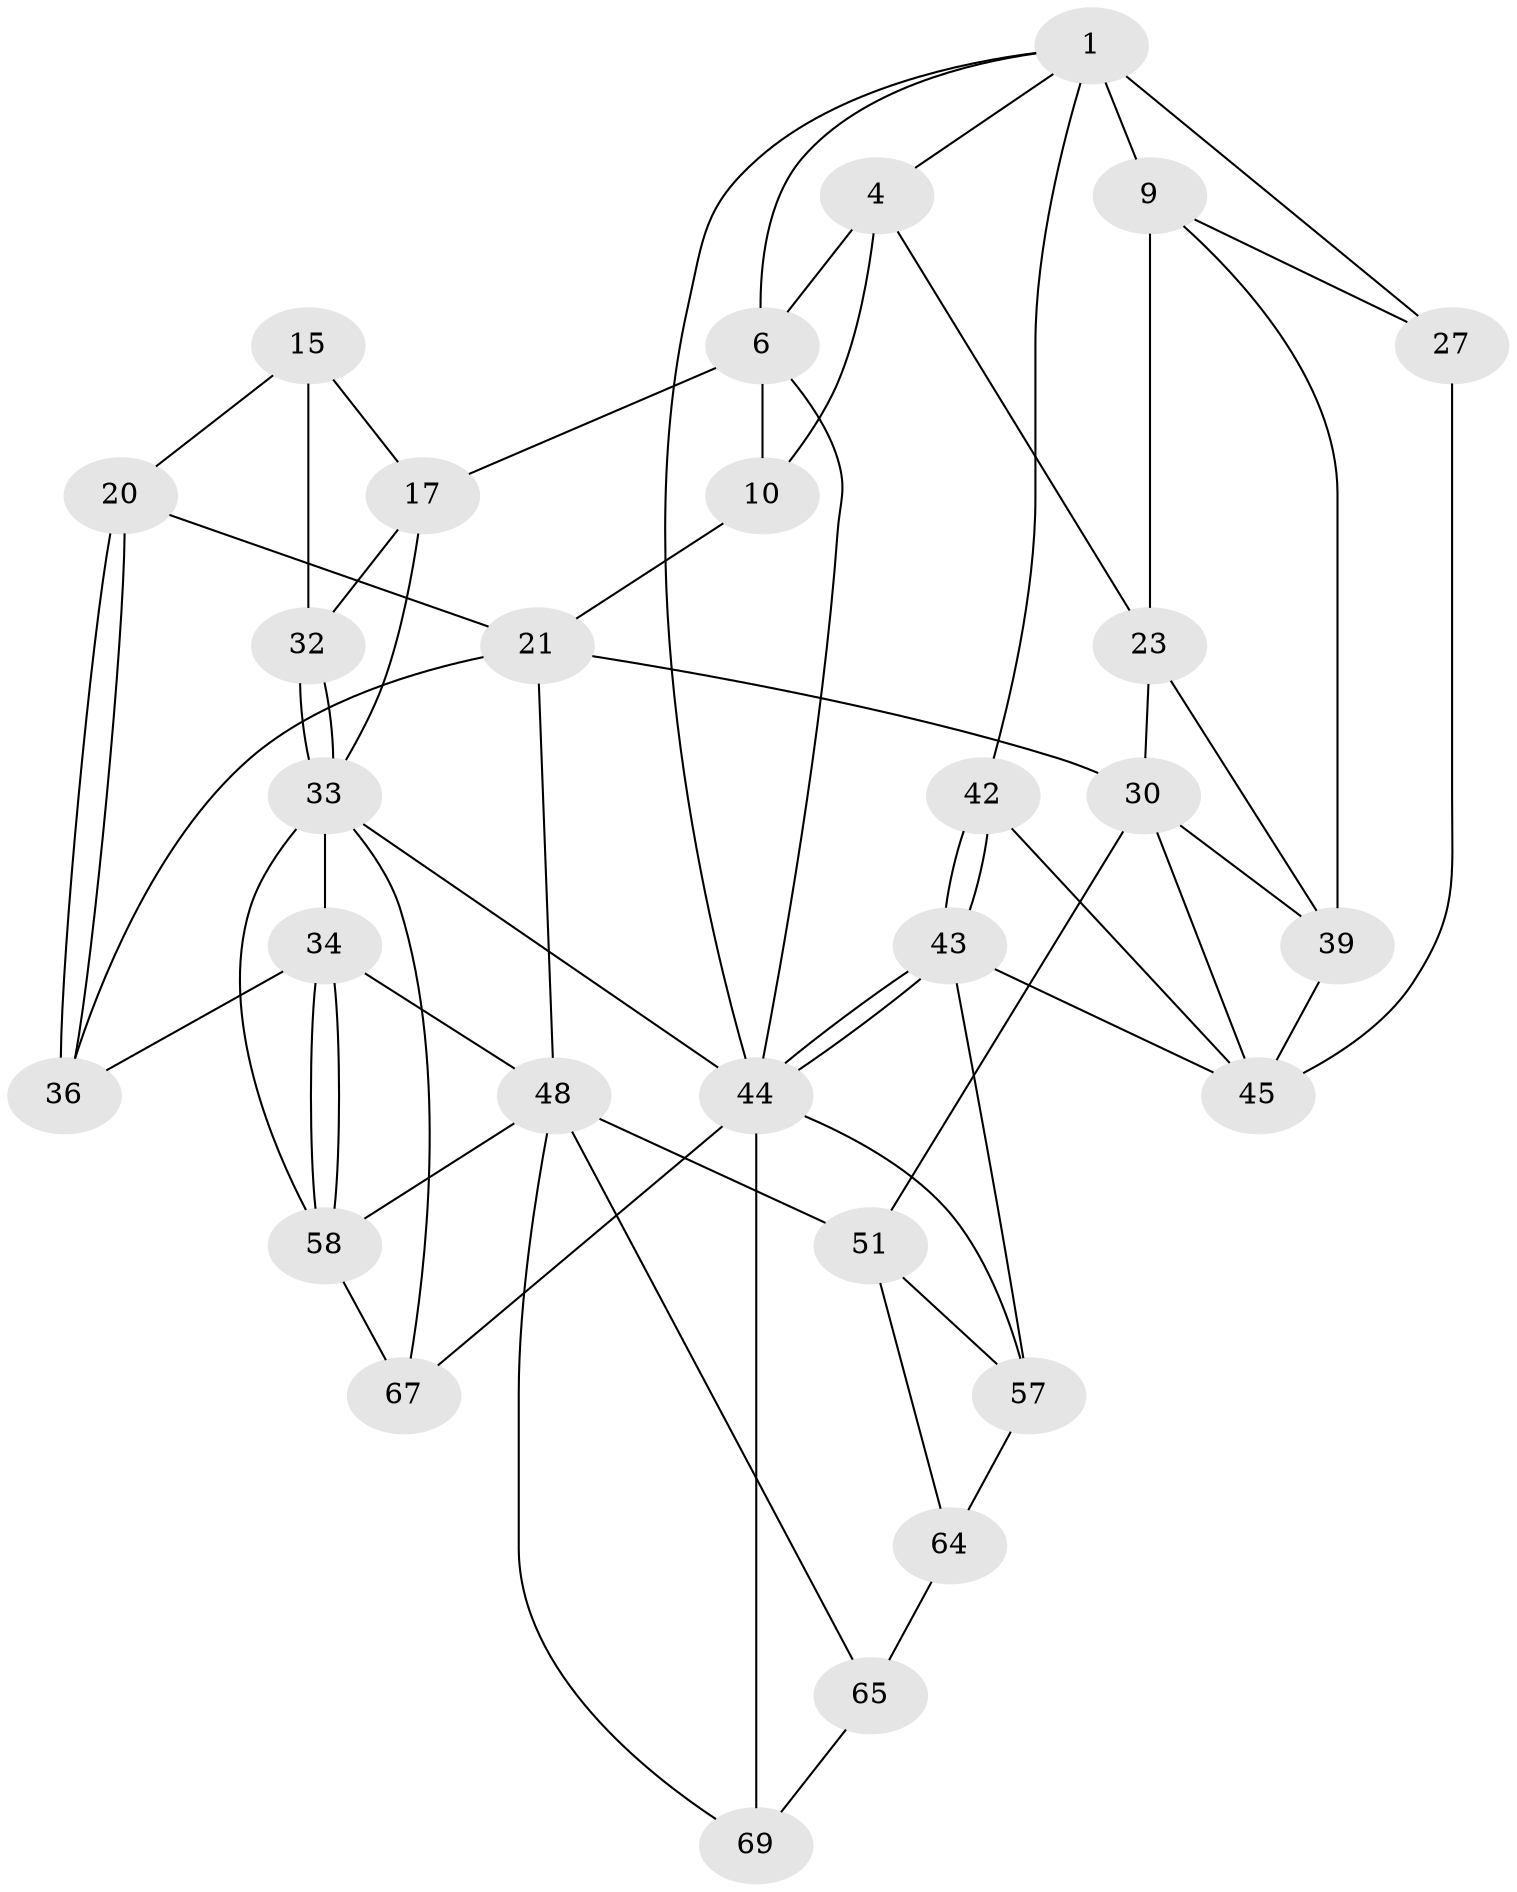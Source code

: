 // original degree distribution, {3: 0.0410958904109589, 4: 0.2465753424657534, 5: 0.4794520547945205, 6: 0.2328767123287671}
// Generated by graph-tools (version 1.1) at 2025/21/03/04/25 18:21:22]
// undirected, 29 vertices, 64 edges
graph export_dot {
graph [start="1"]
  node [color=gray90,style=filled];
  1 [pos="+0.1325747077290709+0.0016604619751093175",super="+2+7"];
  4 [pos="+0.3814370174333944+0.09065571338026306",super="+5+14"];
  6 [pos="+0.07915736992510301+0",super="+12"];
  9 [pos="+0.14359356681463797+0.22290382491273425",super="+22"];
  10 [pos="+0.7648537747340992+0",super="+11+13"];
  15 [pos="+0.8606709848329348+0.1168019808707361",super="+19+16"];
  17 [pos="+1+0.3413390622669366",super="+18"];
  20 [pos="+0.7545204952208697+0.35094455436537647"];
  21 [pos="+0.6732398968224388+0.2900340706976726",super="+29"];
  23 [pos="+0.5079271196291613+0.3050442466186934",super="+31"];
  27 [pos="+0.21544512262063925+0.38196075725841194"];
  30 [pos="+0.5734741682396266+0.49397254387759953",super="+40"];
  32 [pos="+0.8847998435227544+0.3610175988868245"];
  33 [pos="+0.8874469072553707+0.6066394219786315",super="+38"];
  34 [pos="+0.8835475692679419+0.6085263035041378",super="+35"];
  36 [pos="+0.7601400570181265+0.4276553442168992"];
  39 [pos="+0.41982573047130495+0.4386381886900639",super="+41"];
  42 [pos="+0+0.5040349336338271"];
  43 [pos="+0+1",super="+55"];
  44 [pos="+0+1",super="+53+63"];
  45 [pos="+0.2737111456537973+0.5673038834622711",super="+46"];
  48 [pos="+0.684822496459391+0.5942297178991757",super="+49"];
  51 [pos="+0.4832963271108906+0.7336565275117115",super="+56"];
  57 [pos="+0.20866554674793908+0.7188719429401583",super="+62"];
  58 [pos="+0.8516606769963607+0.7492938146120561",super="+59"];
  64 [pos="+0.31332127500105655+1"];
  65 [pos="+0.5242123743665179+0.7975705555828831",super="+66+71"];
  67 [pos="+0.9333299925772298+0.830986639318017"];
  69 [pos="+1+1",super="+70+73"];
  1 -- 4;
  1 -- 9 [weight=3];
  1 -- 6;
  1 -- 42;
  1 -- 27;
  1 -- 44;
  4 -- 10 [weight=2];
  4 -- 6;
  4 -- 23;
  6 -- 10;
  6 -- 44;
  6 -- 17;
  9 -- 39;
  9 -- 23;
  9 -- 27;
  10 -- 21;
  15 -- 32;
  15 -- 20;
  15 -- 17;
  17 -- 32;
  17 -- 33;
  20 -- 21;
  20 -- 36;
  20 -- 36;
  21 -- 48;
  21 -- 36;
  21 -- 30;
  23 -- 39;
  23 -- 30;
  27 -- 45;
  30 -- 51;
  30 -- 45;
  30 -- 39;
  32 -- 33;
  32 -- 33;
  33 -- 34;
  33 -- 67;
  33 -- 58;
  33 -- 44;
  34 -- 58;
  34 -- 58;
  34 -- 48;
  34 -- 36;
  39 -- 45;
  42 -- 43;
  42 -- 43;
  42 -- 45;
  43 -- 44;
  43 -- 44;
  43 -- 57;
  43 -- 45;
  44 -- 67;
  44 -- 69 [weight=2];
  44 -- 57;
  48 -- 65;
  48 -- 51;
  48 -- 69;
  48 -- 58;
  51 -- 64;
  51 -- 57;
  57 -- 64;
  58 -- 67;
  64 -- 65;
  65 -- 69 [weight=2];
}
